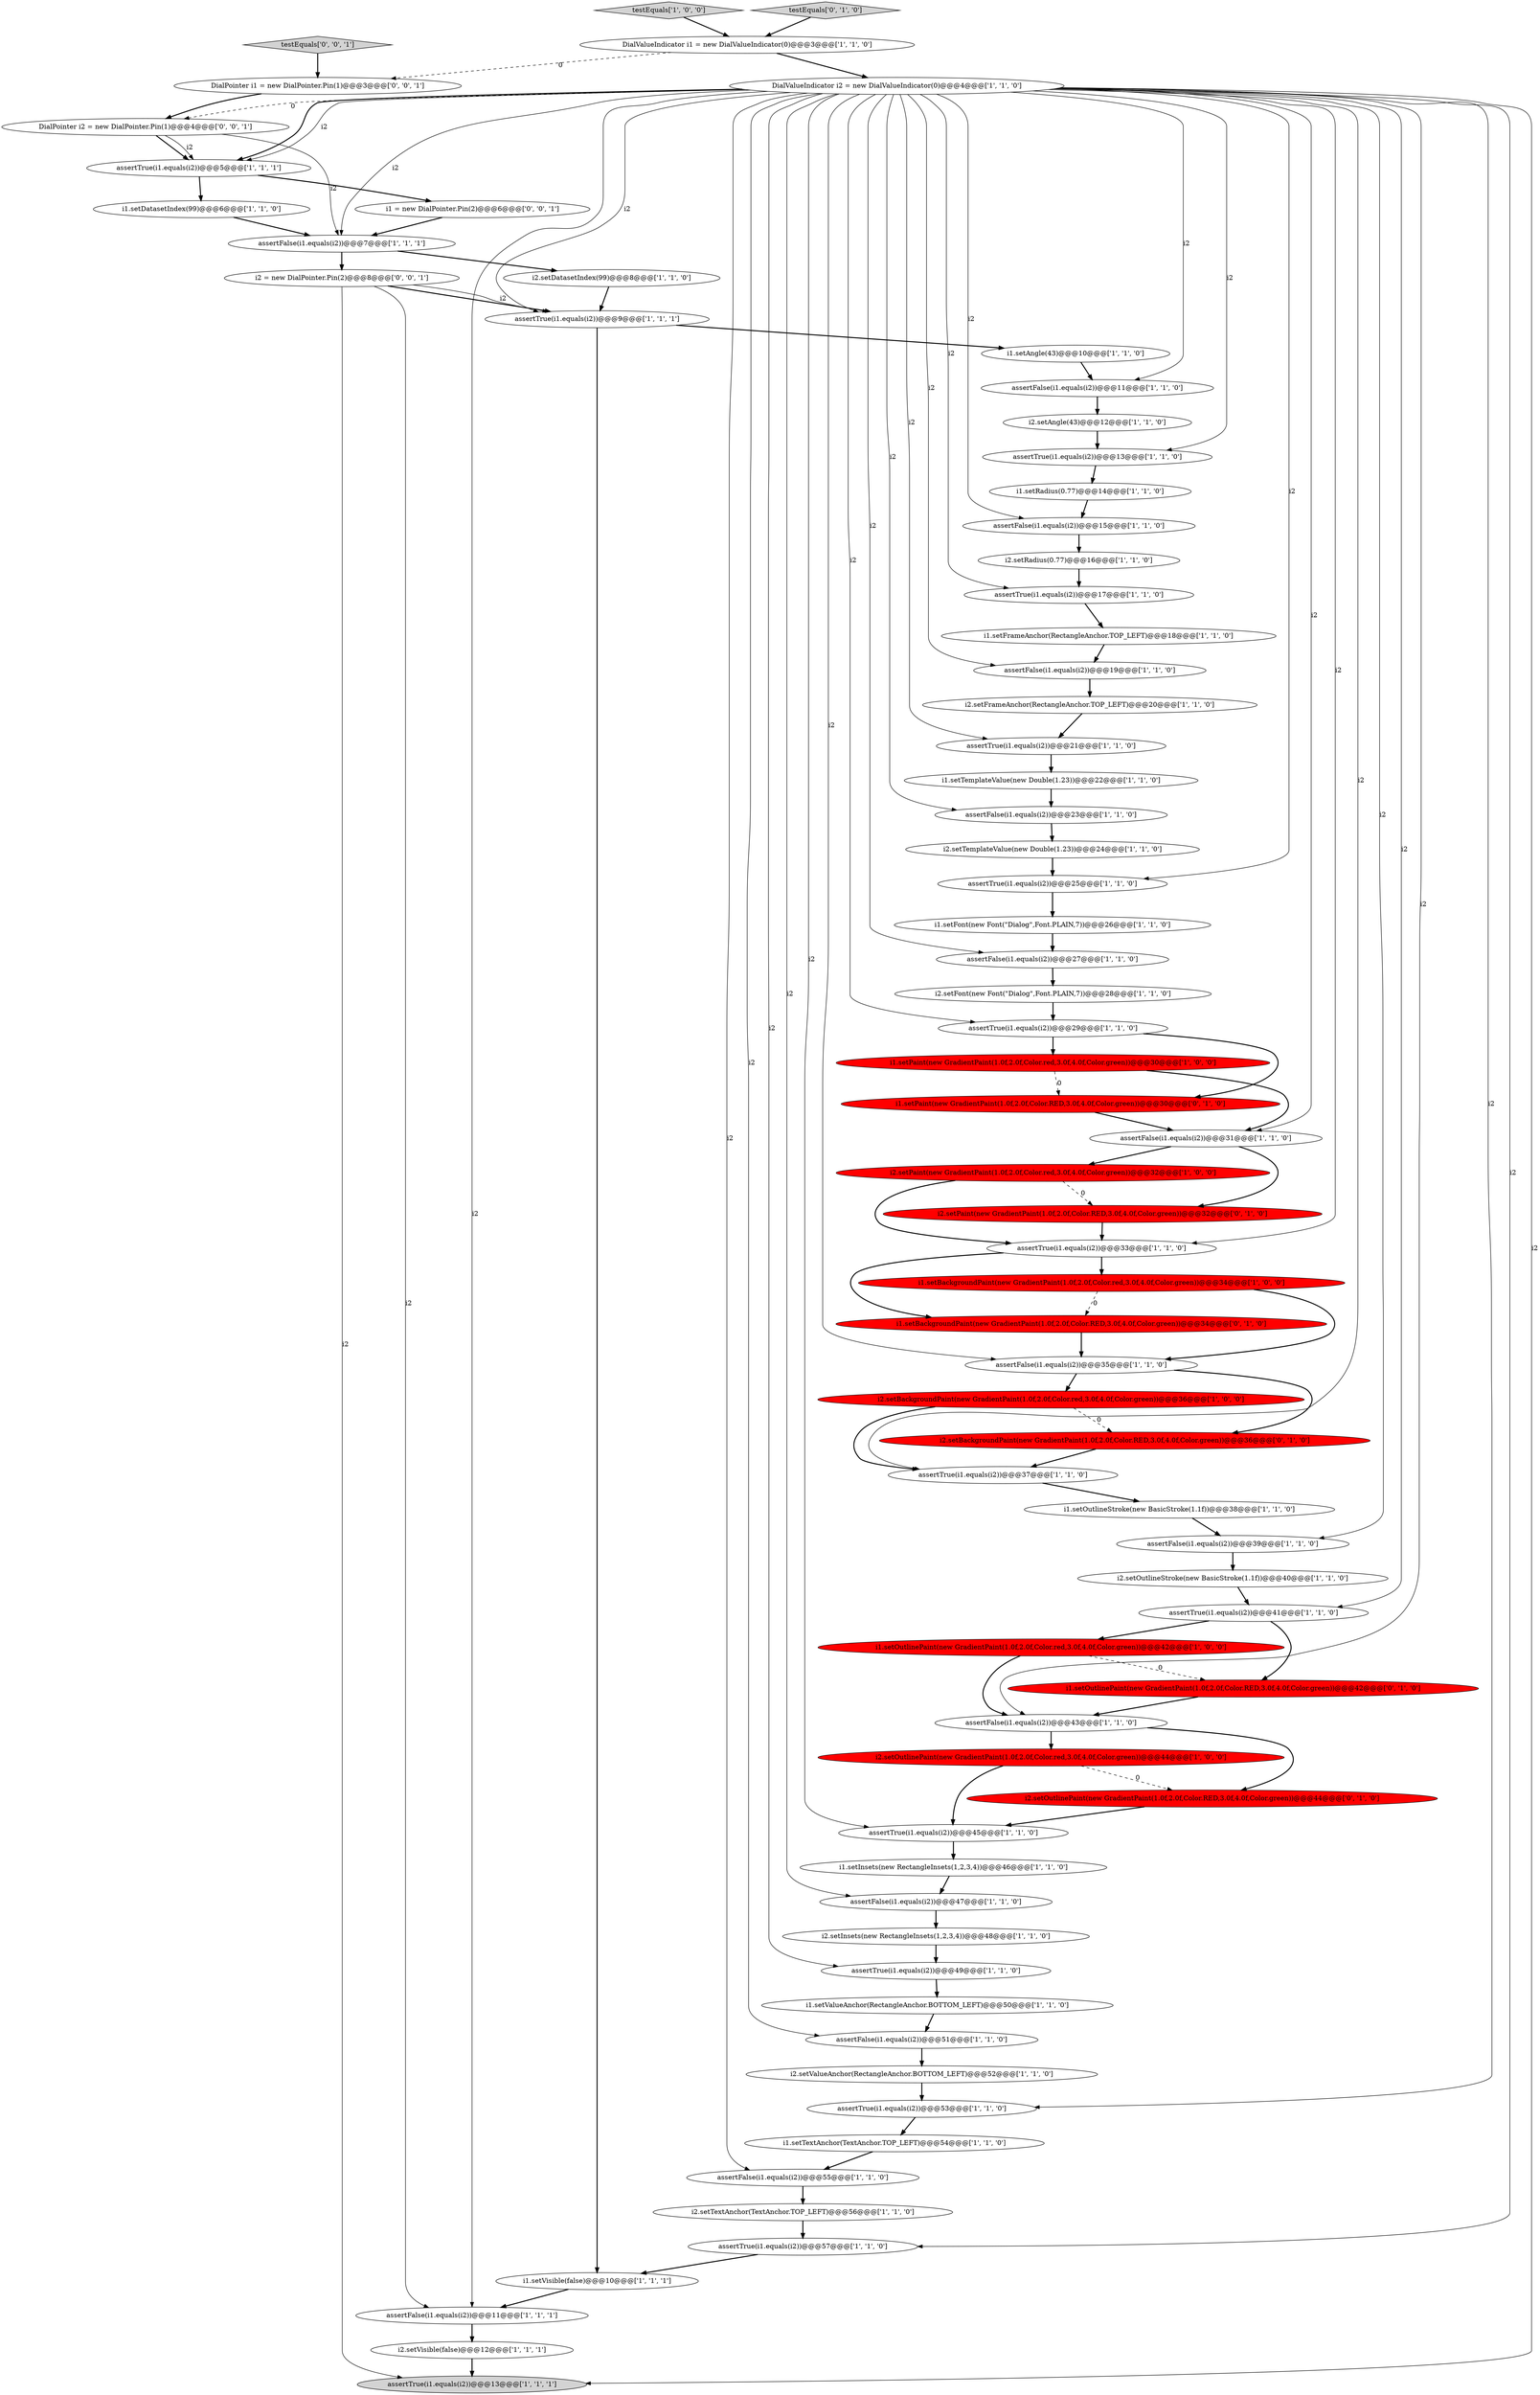 digraph {
57 [style = filled, label = "assertTrue(i1.equals(i2))@@@33@@@['1', '1', '0']", fillcolor = white, shape = ellipse image = "AAA0AAABBB1BBB"];
67 [style = filled, label = "DialPointer i1 = new DialPointer.Pin(1)@@@3@@@['0', '0', '1']", fillcolor = white, shape = ellipse image = "AAA0AAABBB3BBB"];
34 [style = filled, label = "assertFalse(i1.equals(i2))@@@35@@@['1', '1', '0']", fillcolor = white, shape = ellipse image = "AAA0AAABBB1BBB"];
24 [style = filled, label = "assertFalse(i1.equals(i2))@@@11@@@['1', '1', '1']", fillcolor = white, shape = ellipse image = "AAA0AAABBB1BBB"];
32 [style = filled, label = "i1.setAngle(43)@@@10@@@['1', '1', '0']", fillcolor = white, shape = ellipse image = "AAA0AAABBB1BBB"];
22 [style = filled, label = "assertTrue(i1.equals(i2))@@@37@@@['1', '1', '0']", fillcolor = white, shape = ellipse image = "AAA0AAABBB1BBB"];
54 [style = filled, label = "i2.setOutlineStroke(new BasicStroke(1.1f))@@@40@@@['1', '1', '0']", fillcolor = white, shape = ellipse image = "AAA0AAABBB1BBB"];
38 [style = filled, label = "assertFalse(i1.equals(i2))@@@7@@@['1', '1', '1']", fillcolor = white, shape = ellipse image = "AAA0AAABBB1BBB"];
7 [style = filled, label = "testEquals['1', '0', '0']", fillcolor = lightgray, shape = diamond image = "AAA0AAABBB1BBB"];
26 [style = filled, label = "assertFalse(i1.equals(i2))@@@15@@@['1', '1', '0']", fillcolor = white, shape = ellipse image = "AAA0AAABBB1BBB"];
29 [style = filled, label = "i2.setTextAnchor(TextAnchor.TOP_LEFT)@@@56@@@['1', '1', '0']", fillcolor = white, shape = ellipse image = "AAA0AAABBB1BBB"];
23 [style = filled, label = "assertFalse(i1.equals(i2))@@@27@@@['1', '1', '0']", fillcolor = white, shape = ellipse image = "AAA0AAABBB1BBB"];
45 [style = filled, label = "i1.setOutlineStroke(new BasicStroke(1.1f))@@@38@@@['1', '1', '0']", fillcolor = white, shape = ellipse image = "AAA0AAABBB1BBB"];
49 [style = filled, label = "i2.setTemplateValue(new Double(1.23))@@@24@@@['1', '1', '0']", fillcolor = white, shape = ellipse image = "AAA0AAABBB1BBB"];
69 [style = filled, label = "i2 = new DialPointer.Pin(2)@@@8@@@['0', '0', '1']", fillcolor = white, shape = ellipse image = "AAA0AAABBB3BBB"];
61 [style = filled, label = "i1.setPaint(new GradientPaint(1.0f,2.0f,Color.RED,3.0f,4.0f,Color.green))@@@30@@@['0', '1', '0']", fillcolor = red, shape = ellipse image = "AAA1AAABBB2BBB"];
6 [style = filled, label = "i2.setBackgroundPaint(new GradientPaint(1.0f,2.0f,Color.red,3.0f,4.0f,Color.green))@@@36@@@['1', '0', '0']", fillcolor = red, shape = ellipse image = "AAA1AAABBB1BBB"];
37 [style = filled, label = "i1.setPaint(new GradientPaint(1.0f,2.0f,Color.red,3.0f,4.0f,Color.green))@@@30@@@['1', '0', '0']", fillcolor = red, shape = ellipse image = "AAA1AAABBB1BBB"];
48 [style = filled, label = "i1.setDatasetIndex(99)@@@6@@@['1', '1', '0']", fillcolor = white, shape = ellipse image = "AAA0AAABBB1BBB"];
53 [style = filled, label = "assertTrue(i1.equals(i2))@@@17@@@['1', '1', '0']", fillcolor = white, shape = ellipse image = "AAA0AAABBB1BBB"];
15 [style = filled, label = "i2.setValueAnchor(RectangleAnchor.BOTTOM_LEFT)@@@52@@@['1', '1', '0']", fillcolor = white, shape = ellipse image = "AAA0AAABBB1BBB"];
17 [style = filled, label = "i2.setAngle(43)@@@12@@@['1', '1', '0']", fillcolor = white, shape = ellipse image = "AAA0AAABBB1BBB"];
0 [style = filled, label = "i1.setOutlinePaint(new GradientPaint(1.0f,2.0f,Color.red,3.0f,4.0f,Color.green))@@@42@@@['1', '0', '0']", fillcolor = red, shape = ellipse image = "AAA1AAABBB1BBB"];
35 [style = filled, label = "assertTrue(i1.equals(i2))@@@13@@@['1', '1', '0']", fillcolor = white, shape = ellipse image = "AAA0AAABBB1BBB"];
62 [style = filled, label = "testEquals['0', '1', '0']", fillcolor = lightgray, shape = diamond image = "AAA0AAABBB2BBB"];
42 [style = filled, label = "i2.setPaint(new GradientPaint(1.0f,2.0f,Color.red,3.0f,4.0f,Color.green))@@@32@@@['1', '0', '0']", fillcolor = red, shape = ellipse image = "AAA1AAABBB1BBB"];
63 [style = filled, label = "i2.setPaint(new GradientPaint(1.0f,2.0f,Color.RED,3.0f,4.0f,Color.green))@@@32@@@['0', '1', '0']", fillcolor = red, shape = ellipse image = "AAA1AAABBB2BBB"];
31 [style = filled, label = "assertFalse(i1.equals(i2))@@@43@@@['1', '1', '0']", fillcolor = white, shape = ellipse image = "AAA0AAABBB1BBB"];
2 [style = filled, label = "assertTrue(i1.equals(i2))@@@41@@@['1', '1', '0']", fillcolor = white, shape = ellipse image = "AAA0AAABBB1BBB"];
9 [style = filled, label = "i2.setVisible(false)@@@12@@@['1', '1', '1']", fillcolor = white, shape = ellipse image = "AAA0AAABBB1BBB"];
40 [style = filled, label = "assertFalse(i1.equals(i2))@@@51@@@['1', '1', '0']", fillcolor = white, shape = ellipse image = "AAA0AAABBB1BBB"];
70 [style = filled, label = "DialPointer i2 = new DialPointer.Pin(1)@@@4@@@['0', '0', '1']", fillcolor = white, shape = ellipse image = "AAA0AAABBB3BBB"];
71 [style = filled, label = "testEquals['0', '0', '1']", fillcolor = lightgray, shape = diamond image = "AAA0AAABBB3BBB"];
36 [style = filled, label = "assertFalse(i1.equals(i2))@@@19@@@['1', '1', '0']", fillcolor = white, shape = ellipse image = "AAA0AAABBB1BBB"];
59 [style = filled, label = "assertFalse(i1.equals(i2))@@@39@@@['1', '1', '0']", fillcolor = white, shape = ellipse image = "AAA0AAABBB1BBB"];
52 [style = filled, label = "DialValueIndicator i2 = new DialValueIndicator(0)@@@4@@@['1', '1', '0']", fillcolor = white, shape = ellipse image = "AAA0AAABBB1BBB"];
18 [style = filled, label = "i2.setRadius(0.77)@@@16@@@['1', '1', '0']", fillcolor = white, shape = ellipse image = "AAA0AAABBB1BBB"];
19 [style = filled, label = "i1.setInsets(new RectangleInsets(1,2,3,4))@@@46@@@['1', '1', '0']", fillcolor = white, shape = ellipse image = "AAA0AAABBB1BBB"];
44 [style = filled, label = "i2.setOutlinePaint(new GradientPaint(1.0f,2.0f,Color.red,3.0f,4.0f,Color.green))@@@44@@@['1', '0', '0']", fillcolor = red, shape = ellipse image = "AAA1AAABBB1BBB"];
12 [style = filled, label = "i1.setFont(new Font(\"Dialog\",Font.PLAIN,7))@@@26@@@['1', '1', '0']", fillcolor = white, shape = ellipse image = "AAA0AAABBB1BBB"];
47 [style = filled, label = "DialValueIndicator i1 = new DialValueIndicator(0)@@@3@@@['1', '1', '0']", fillcolor = white, shape = ellipse image = "AAA0AAABBB1BBB"];
60 [style = filled, label = "i1.setOutlinePaint(new GradientPaint(1.0f,2.0f,Color.RED,3.0f,4.0f,Color.green))@@@42@@@['0', '1', '0']", fillcolor = red, shape = ellipse image = "AAA1AAABBB2BBB"];
64 [style = filled, label = "i2.setOutlinePaint(new GradientPaint(1.0f,2.0f,Color.RED,3.0f,4.0f,Color.green))@@@44@@@['0', '1', '0']", fillcolor = red, shape = ellipse image = "AAA1AAABBB2BBB"];
25 [style = filled, label = "i1.setFrameAnchor(RectangleAnchor.TOP_LEFT)@@@18@@@['1', '1', '0']", fillcolor = white, shape = ellipse image = "AAA0AAABBB1BBB"];
5 [style = filled, label = "assertTrue(i1.equals(i2))@@@45@@@['1', '1', '0']", fillcolor = white, shape = ellipse image = "AAA0AAABBB1BBB"];
28 [style = filled, label = "assertTrue(i1.equals(i2))@@@49@@@['1', '1', '0']", fillcolor = white, shape = ellipse image = "AAA0AAABBB1BBB"];
43 [style = filled, label = "i2.setFont(new Font(\"Dialog\",Font.PLAIN,7))@@@28@@@['1', '1', '0']", fillcolor = white, shape = ellipse image = "AAA0AAABBB1BBB"];
68 [style = filled, label = "i1 = new DialPointer.Pin(2)@@@6@@@['0', '0', '1']", fillcolor = white, shape = ellipse image = "AAA0AAABBB3BBB"];
30 [style = filled, label = "i1.setTextAnchor(TextAnchor.TOP_LEFT)@@@54@@@['1', '1', '0']", fillcolor = white, shape = ellipse image = "AAA0AAABBB1BBB"];
65 [style = filled, label = "i1.setBackgroundPaint(new GradientPaint(1.0f,2.0f,Color.RED,3.0f,4.0f,Color.green))@@@34@@@['0', '1', '0']", fillcolor = red, shape = ellipse image = "AAA1AAABBB2BBB"];
39 [style = filled, label = "assertFalse(i1.equals(i2))@@@11@@@['1', '1', '0']", fillcolor = white, shape = ellipse image = "AAA0AAABBB1BBB"];
50 [style = filled, label = "assertTrue(i1.equals(i2))@@@25@@@['1', '1', '0']", fillcolor = white, shape = ellipse image = "AAA0AAABBB1BBB"];
56 [style = filled, label = "i1.setVisible(false)@@@10@@@['1', '1', '1']", fillcolor = white, shape = ellipse image = "AAA0AAABBB1BBB"];
4 [style = filled, label = "assertTrue(i1.equals(i2))@@@5@@@['1', '1', '1']", fillcolor = white, shape = ellipse image = "AAA0AAABBB1BBB"];
1 [style = filled, label = "assertTrue(i1.equals(i2))@@@53@@@['1', '1', '0']", fillcolor = white, shape = ellipse image = "AAA0AAABBB1BBB"];
11 [style = filled, label = "i2.setInsets(new RectangleInsets(1,2,3,4))@@@48@@@['1', '1', '0']", fillcolor = white, shape = ellipse image = "AAA0AAABBB1BBB"];
20 [style = filled, label = "i1.setBackgroundPaint(new GradientPaint(1.0f,2.0f,Color.red,3.0f,4.0f,Color.green))@@@34@@@['1', '0', '0']", fillcolor = red, shape = ellipse image = "AAA1AAABBB1BBB"];
21 [style = filled, label = "assertTrue(i1.equals(i2))@@@29@@@['1', '1', '0']", fillcolor = white, shape = ellipse image = "AAA0AAABBB1BBB"];
55 [style = filled, label = "assertTrue(i1.equals(i2))@@@9@@@['1', '1', '1']", fillcolor = white, shape = ellipse image = "AAA0AAABBB1BBB"];
66 [style = filled, label = "i2.setBackgroundPaint(new GradientPaint(1.0f,2.0f,Color.RED,3.0f,4.0f,Color.green))@@@36@@@['0', '1', '0']", fillcolor = red, shape = ellipse image = "AAA1AAABBB2BBB"];
46 [style = filled, label = "i2.setFrameAnchor(RectangleAnchor.TOP_LEFT)@@@20@@@['1', '1', '0']", fillcolor = white, shape = ellipse image = "AAA0AAABBB1BBB"];
8 [style = filled, label = "assertFalse(i1.equals(i2))@@@47@@@['1', '1', '0']", fillcolor = white, shape = ellipse image = "AAA0AAABBB1BBB"];
41 [style = filled, label = "i1.setRadius(0.77)@@@14@@@['1', '1', '0']", fillcolor = white, shape = ellipse image = "AAA0AAABBB1BBB"];
13 [style = filled, label = "assertFalse(i1.equals(i2))@@@55@@@['1', '1', '0']", fillcolor = white, shape = ellipse image = "AAA0AAABBB1BBB"];
33 [style = filled, label = "assertFalse(i1.equals(i2))@@@23@@@['1', '1', '0']", fillcolor = white, shape = ellipse image = "AAA0AAABBB1BBB"];
3 [style = filled, label = "assertFalse(i1.equals(i2))@@@31@@@['1', '1', '0']", fillcolor = white, shape = ellipse image = "AAA0AAABBB1BBB"];
14 [style = filled, label = "i1.setValueAnchor(RectangleAnchor.BOTTOM_LEFT)@@@50@@@['1', '1', '0']", fillcolor = white, shape = ellipse image = "AAA0AAABBB1BBB"];
16 [style = filled, label = "i2.setDatasetIndex(99)@@@8@@@['1', '1', '0']", fillcolor = white, shape = ellipse image = "AAA0AAABBB1BBB"];
58 [style = filled, label = "assertTrue(i1.equals(i2))@@@57@@@['1', '1', '0']", fillcolor = white, shape = ellipse image = "AAA0AAABBB1BBB"];
51 [style = filled, label = "assertTrue(i1.equals(i2))@@@13@@@['1', '1', '1']", fillcolor = lightgray, shape = ellipse image = "AAA0AAABBB1BBB"];
27 [style = filled, label = "assertTrue(i1.equals(i2))@@@21@@@['1', '1', '0']", fillcolor = white, shape = ellipse image = "AAA0AAABBB1BBB"];
10 [style = filled, label = "i1.setTemplateValue(new Double(1.23))@@@22@@@['1', '1', '0']", fillcolor = white, shape = ellipse image = "AAA0AAABBB1BBB"];
52->33 [style = solid, label="i2"];
52->40 [style = solid, label="i2"];
30->13 [style = bold, label=""];
16->55 [style = bold, label=""];
47->67 [style = dashed, label="0"];
6->22 [style = bold, label=""];
35->41 [style = bold, label=""];
52->35 [style = solid, label="i2"];
42->63 [style = dashed, label="0"];
40->15 [style = bold, label=""];
52->8 [style = solid, label="i2"];
52->23 [style = solid, label="i2"];
57->20 [style = bold, label=""];
52->1 [style = solid, label="i2"];
1->30 [style = bold, label=""];
69->55 [style = bold, label=""];
28->14 [style = bold, label=""];
37->3 [style = bold, label=""];
52->26 [style = solid, label="i2"];
71->67 [style = bold, label=""];
61->3 [style = bold, label=""];
70->38 [style = solid, label="i2"];
52->58 [style = solid, label="i2"];
50->12 [style = bold, label=""];
52->38 [style = solid, label="i2"];
8->11 [style = bold, label=""];
21->61 [style = bold, label=""];
59->54 [style = bold, label=""];
52->2 [style = solid, label="i2"];
17->35 [style = bold, label=""];
11->28 [style = bold, label=""];
52->21 [style = solid, label="i2"];
9->51 [style = bold, label=""];
52->59 [style = solid, label="i2"];
25->36 [style = bold, label=""];
20->34 [style = bold, label=""];
45->59 [style = bold, label=""];
44->64 [style = dashed, label="0"];
3->63 [style = bold, label=""];
58->56 [style = bold, label=""];
36->46 [style = bold, label=""];
52->70 [style = dashed, label="0"];
21->37 [style = bold, label=""];
52->28 [style = solid, label="i2"];
52->36 [style = solid, label="i2"];
69->55 [style = solid, label="i2"];
54->2 [style = bold, label=""];
38->69 [style = bold, label=""];
60->31 [style = bold, label=""];
57->65 [style = bold, label=""];
55->32 [style = bold, label=""];
52->13 [style = solid, label="i2"];
0->31 [style = bold, label=""];
52->55 [style = solid, label="i2"];
22->45 [style = bold, label=""];
6->66 [style = dashed, label="0"];
52->39 [style = solid, label="i2"];
52->34 [style = solid, label="i2"];
67->70 [style = bold, label=""];
38->16 [style = bold, label=""];
52->4 [style = bold, label=""];
23->43 [style = bold, label=""];
63->57 [style = bold, label=""];
0->60 [style = dashed, label="0"];
56->24 [style = bold, label=""];
2->60 [style = bold, label=""];
3->42 [style = bold, label=""];
49->50 [style = bold, label=""];
52->5 [style = solid, label="i2"];
5->19 [style = bold, label=""];
2->0 [style = bold, label=""];
31->44 [style = bold, label=""];
52->31 [style = solid, label="i2"];
39->17 [style = bold, label=""];
42->57 [style = bold, label=""];
27->10 [style = bold, label=""];
52->4 [style = solid, label="i2"];
70->4 [style = bold, label=""];
32->39 [style = bold, label=""];
10->33 [style = bold, label=""];
62->47 [style = bold, label=""];
33->49 [style = bold, label=""];
4->48 [style = bold, label=""];
47->52 [style = bold, label=""];
44->5 [style = bold, label=""];
66->22 [style = bold, label=""];
24->9 [style = bold, label=""];
15->1 [style = bold, label=""];
43->21 [style = bold, label=""];
34->66 [style = bold, label=""];
53->25 [style = bold, label=""];
52->24 [style = solid, label="i2"];
7->47 [style = bold, label=""];
29->58 [style = bold, label=""];
65->34 [style = bold, label=""];
52->3 [style = solid, label="i2"];
52->57 [style = solid, label="i2"];
18->53 [style = bold, label=""];
52->27 [style = solid, label="i2"];
70->4 [style = solid, label="i2"];
68->38 [style = bold, label=""];
69->51 [style = solid, label="i2"];
52->53 [style = solid, label="i2"];
52->50 [style = solid, label="i2"];
19->8 [style = bold, label=""];
55->56 [style = bold, label=""];
13->29 [style = bold, label=""];
48->38 [style = bold, label=""];
52->51 [style = solid, label="i2"];
69->24 [style = solid, label="i2"];
46->27 [style = bold, label=""];
34->6 [style = bold, label=""];
31->64 [style = bold, label=""];
37->61 [style = dashed, label="0"];
20->65 [style = dashed, label="0"];
12->23 [style = bold, label=""];
41->26 [style = bold, label=""];
4->68 [style = bold, label=""];
52->22 [style = solid, label="i2"];
14->40 [style = bold, label=""];
26->18 [style = bold, label=""];
64->5 [style = bold, label=""];
}
